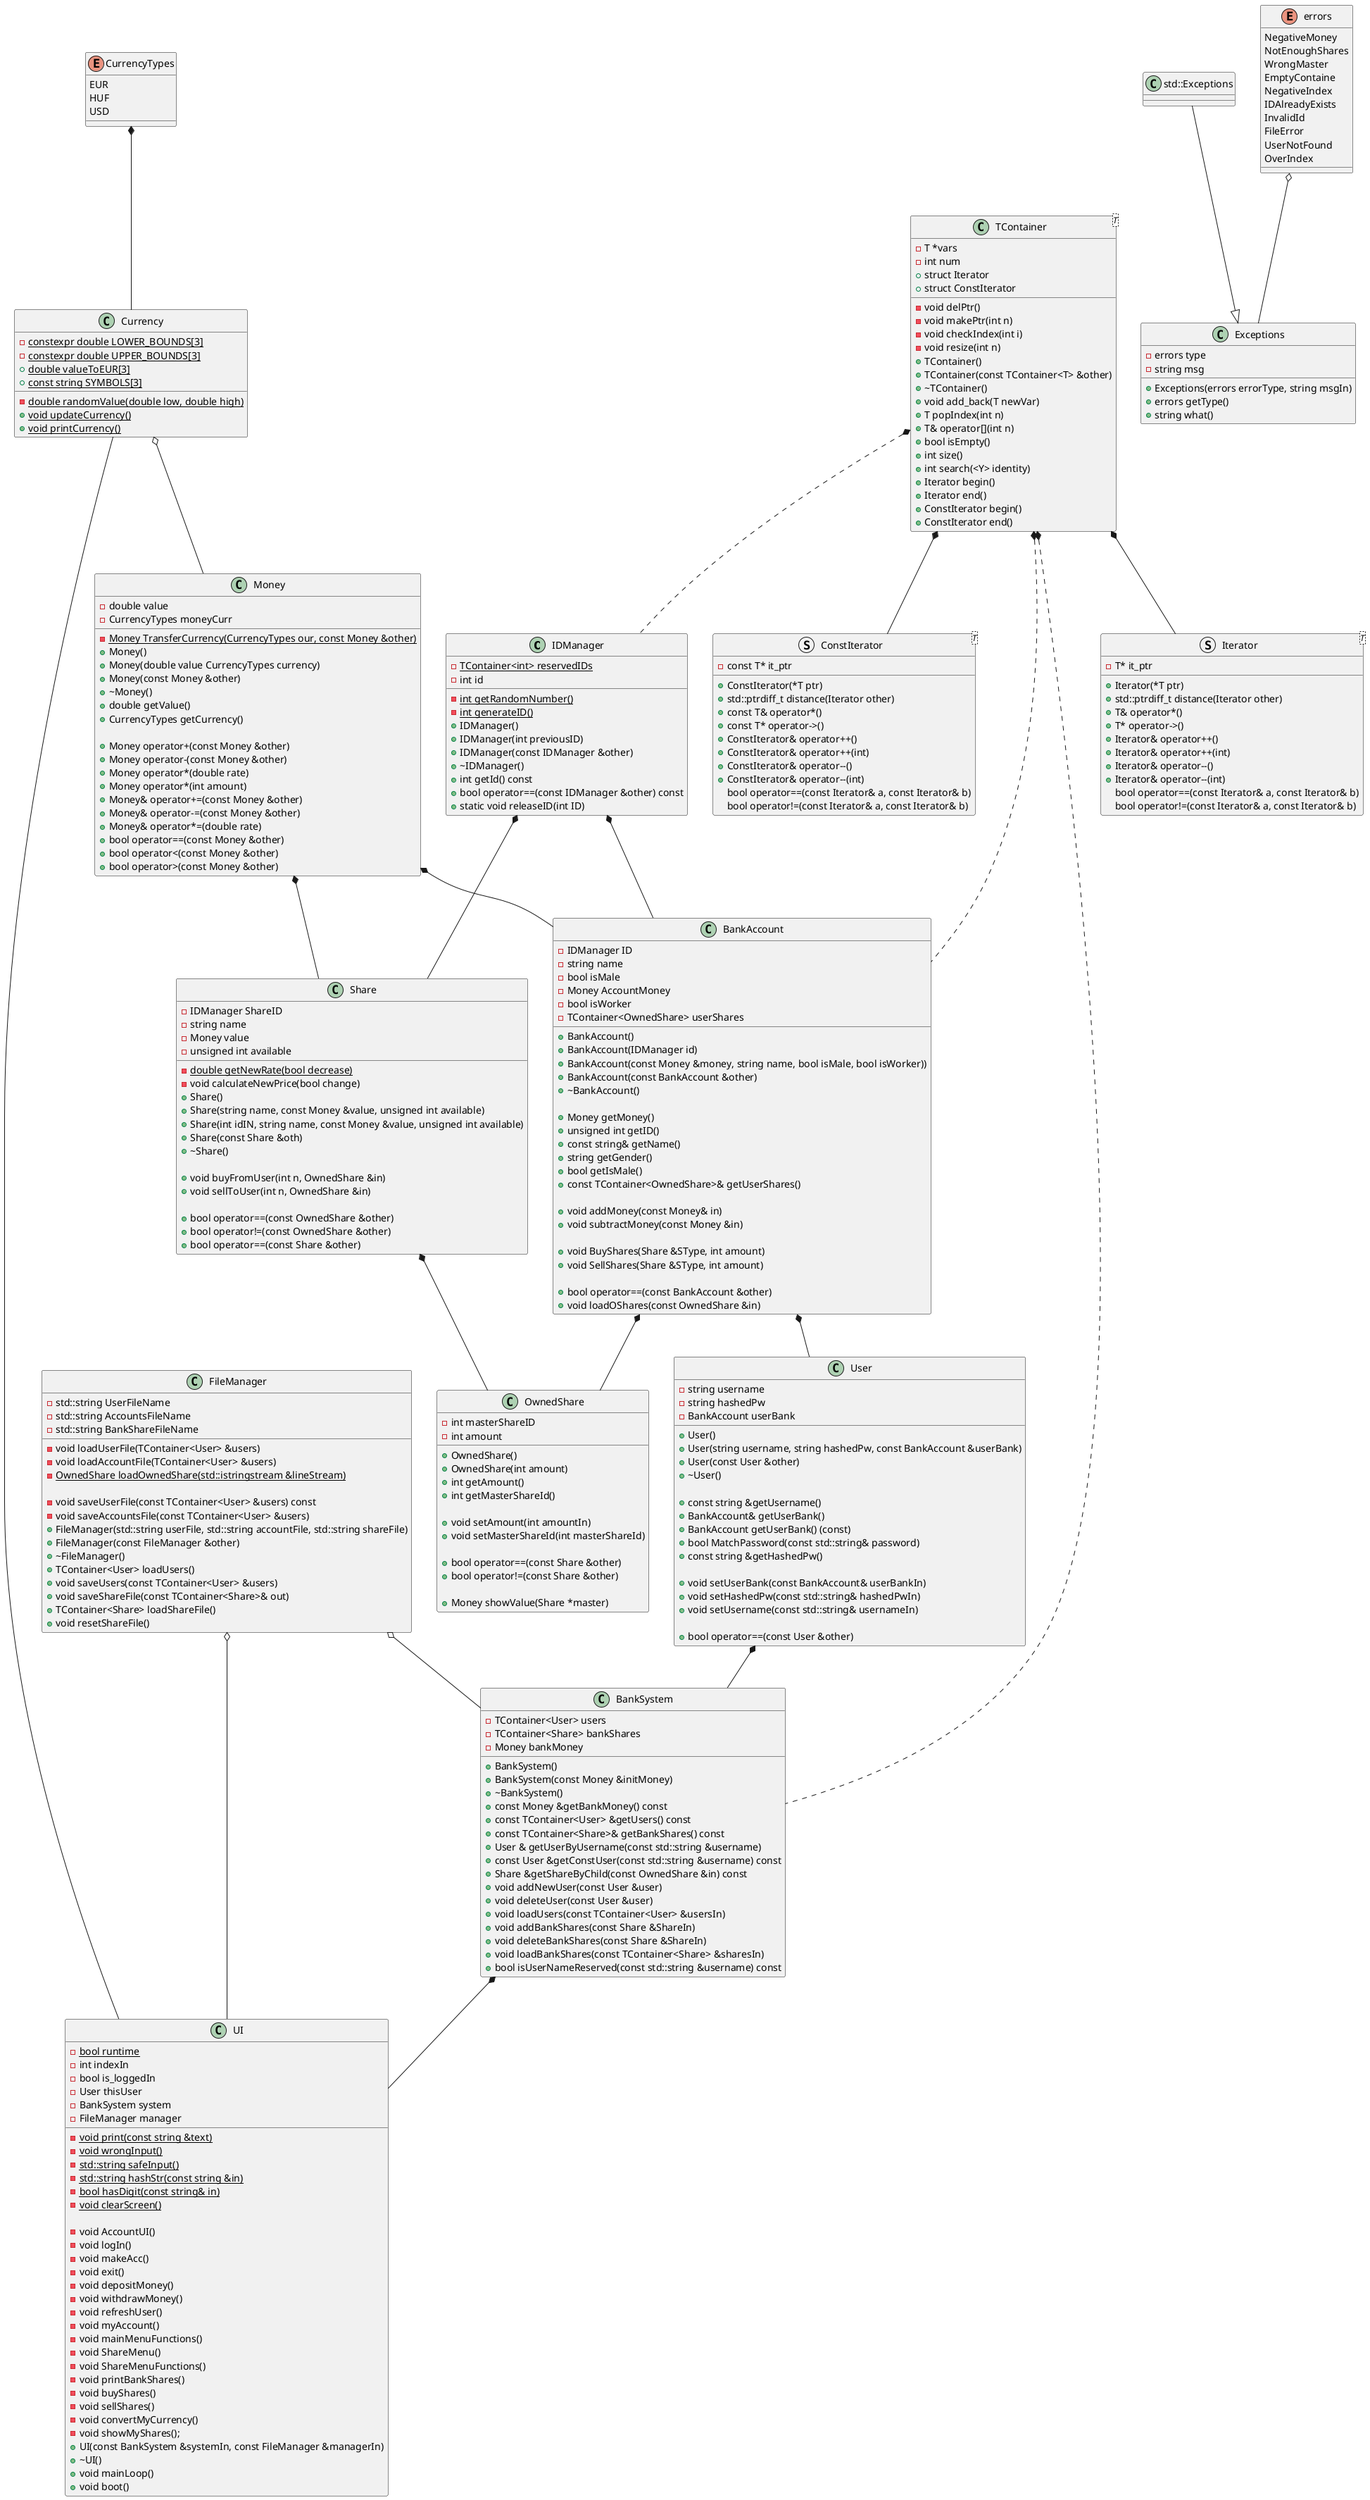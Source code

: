 @startuml
class IDManager
class Share
class OwnedShare
class BankAccount
class User
class Money
class BankSystem
class FileManager
class Currency
class UI
class TContainer
class std::Exceptions
class Exceptions
enum errors
struct Iterator <T>
struct ConstIterator <T>


class BankAccount {
    -IDManager ID
    -string name
    -bool isMale
    -Money AccountMoney
    -bool isWorker
    -TContainer<OwnedShare> userShares

    +BankAccount()
    +BankAccount(IDManager id)
    +BankAccount(const Money &money, string name, bool isMale, bool isWorker))
    +BankAccount(const BankAccount &other)
    +~BankAccount()

    +Money getMoney()
    +unsigned int getID()
    +const string& getName()
    +string getGender()
    +bool getIsMale()
    +const TContainer<OwnedShare>& getUserShares()

    +void addMoney(const Money& in)
    +void subtractMoney(const Money &in)

    +void BuyShares(Share &SType, int amount)
    +void SellShares(Share &SType, int amount)

    +bool operator==(const BankAccount &other)
    +void loadOShares(const OwnedShare &in)
}

class User{
    -string username
    -string hashedPw
    -BankAccount userBank

    +User()
    +User(string username, string hashedPw, const BankAccount &userBank)
    +User(const User &other)
    +~User()

    +const string &getUsername()
    +BankAccount& getUserBank()
    +BankAccount getUserBank() (const)
    +bool MatchPassword(const std::string& password)
    +const string &getHashedPw()

    +void setUserBank(const BankAccount& userBankIn)
    +void setHashedPw(const std::string& hashedPwIn)
    +void setUsername(const std::string& usernameIn)

    +bool operator==(const User &other)
}

class BankSystem {
    -TContainer<User> users
    -TContainer<Share> bankShares
    -Money bankMoney

    +BankSystem()
    +BankSystem(const Money &initMoney)
    +~BankSystem()
    +const Money &getBankMoney() const
    +const TContainer<User> &getUsers() const
    +const TContainer<Share>& getBankShares() const
    +User & getUserByUsername(const std::string &username)
    +const User &getConstUser(const std::string &username) const
    +Share &getShareByChild(const OwnedShare &in) const
    +void addNewUser(const User &user)
    +void deleteUser(const User &user)
    +void loadUsers(const TContainer<User> &usersIn)
    +void addBankShares(const Share &ShareIn)
    +void deleteBankShares(const Share &ShareIn)
    +void loadBankShares(const TContainer<Share> &sharesIn)
    +bool isUserNameReserved(const std::string &username) const
}

class FileManager {
    -std::string UserFileName
    -std::string AccountsFileName
    -std::string BankShareFileName

    -void loadUserFile(TContainer<User> &users)
    -void loadAccountFile(TContainer<User> &users)
    {static} -OwnedShare loadOwnedShare(std::istringstream &lineStream)

    -void saveUserFile(const TContainer<User> &users) const
    -void saveAccountsFile(const TContainer<User> &users)


    +FileManager(std::string userFile, std::string accountFile, std::string shareFile)
    +FileManager(const FileManager &other)
    +~FileManager()
    +TContainer<User> loadUsers()
    +void saveUsers(const TContainer<User> &users)
    +void saveShareFile(const TContainer<Share>& out)
    +TContainer<Share> loadShareFile()
    +void resetShareFile()
}

std::Exceptions --|> Exceptions

class Exceptions {
    -errors type
    -string msg

    +Exceptions(errors errorType, string msgIn)
    +errors getType()
    +string what()
}

enum errors {
    NegativeMoney
    NotEnoughShares
    WrongMaster
    EmptyContaine
    NegativeIndex
    IDAlreadyExists
    InvalidId
    FileError
    UserNotFound
    OverIndex
}

class IDManager {
    -{static} TContainer<int> reservedIDs
    -int id

    -{static} int getRandomNumber()
    -{static} int generateID()
    +IDManager()
    +IDManager(int previousID)
    +IDManager(const IDManager &other)
    +~IDManager()
    +int getId() const
    +bool operator==(const IDManager &other) const
    +static void releaseID(int ID)
}

class Currency {
    -{static} constexpr double LOWER_BOUNDS[3]
    -{static} constexpr double UPPER_BOUNDS[3]
    +{static} double valueToEUR[3]
    +{static} const string SYMBOLS[3]

    -{static} double randomValue(double low, double high)
    +{static} void updateCurrency()
    +{static} void printCurrency()
    }

class Money {
    -double value
    -CurrencyTypes moneyCurr

    -{static} Money TransferCurrency(CurrencyTypes our, const Money &other)
    +Money()
    +Money(double value CurrencyTypes currency)
    +Money(const Money &other)
    +~Money()
    +double getValue()
    +CurrencyTypes getCurrency()

    +Money operator+(const Money &other)
    +Money operator-(const Money &other)
    +Money operator*(double rate)
    +Money operator*(int amount)
    +Money& operator+=(const Money &other)
    +Money& operator-=(const Money &other)
    +Money& operator*=(double rate)
    +bool operator==(const Money &other)
    +bool operator<(const Money &other)
    +bool operator>(const Money &other)
}

enum CurrencyTypes {
    EUR
    HUF
    USD
}

class Share {
    -IDManager ShareID
    -string name
    -Money value
    -unsigned int available

    -{static} double getNewRate(bool decrease)
    -void calculateNewPrice(bool change)
    +Share()
    +Share(string name, const Money &value, unsigned int available)
    +Share(int idIN, string name, const Money &value, unsigned int available)
    +Share(const Share &oth)
    +~Share()

    +void buyFromUser(int n, OwnedShare &in)
    +void sellToUser(int n, OwnedShare &in)

    +bool operator==(const OwnedShare &other)
    +bool operator!=(const OwnedShare &other)
    +bool operator==(const Share &other)
}

class OwnedShare {
    -int masterShareID
    -int amount

    +OwnedShare()
    +OwnedShare(int amount)
    +int getAmount()
    +int getMasterShareId()

    +void setAmount(int amountIn)
    +void setMasterShareId(int masterShareId)

    +bool operator==(const Share &other)
    +bool operator!=(const Share &other)

    +Money showValue(Share *master)
}

class TContainer<T> {
    -T *vars
    -int num
    +struct Iterator
    +struct ConstIterator

    -void delPtr()
    -void makePtr(int n)
    -void checkIndex(int i)
    -void resize(int n)
    +TContainer()
    +TContainer(const TContainer<T> &other)
    +~TContainer()
    +void add_back(T newVar)
    +T popIndex(int n)
    +T& operator[](int n)
    +bool isEmpty()
    +int size()
    +int search(<Y> identity)
    +Iterator begin()
    +Iterator end()
    +ConstIterator begin()
    +ConstIterator end()
}

struct Iterator <T> {
    -T* it_ptr

    +Iterator(*T ptr)
    +std::ptrdiff_t distance(Iterator other)
    +T& operator*()
    +T* operator->()
    +Iterator& operator++()
    +Iterator& operator++(int)
    +Iterator& operator--()
    +Iterator& operator--(int)
    bool operator==(const Iterator& a, const Iterator& b)
    bool operator!=(const Iterator& a, const Iterator& b)
}

struct ConstIterator <T> {
    -const T* it_ptr

    +ConstIterator(*T ptr)
    +std::ptrdiff_t distance(Iterator other)
    +const T& operator*()
    +const T* operator->()
    +ConstIterator& operator++()
    +ConstIterator& operator++(int)
    +ConstIterator& operator--()
    +ConstIterator& operator--(int)
    bool operator==(const Iterator& a, const Iterator& b)
    bool operator!=(const Iterator& a, const Iterator& b)
}

class UI {
    -{static} bool runtime
    -int indexIn
    -bool is_loggedIn
    -User thisUser
    -BankSystem system
    -FileManager manager

    -{static} void print(const string &text)
    -{static} void wrongInput()
    -{static} std::string safeInput()
    -{static} std::string hashStr(const string &in)
    -{static} bool hasDigit(const string& in)
    -{static} void clearScreen()

    -void AccountUI()
    -void logIn()
    -void makeAcc()
    -void exit()
    -void depositMoney()
    -void withdrawMoney()
    -void refreshUser()
    -void myAccount()
    -void mainMenuFunctions()
    -void ShareMenu()
    -void ShareMenuFunctions()
    -void printBankShares()
    -void buyShares()
    -void sellShares()
    -void convertMyCurrency()
    -void showMyShares();


    +UI(const BankSystem &systemIn, const FileManager &managerIn)
    +~UI()
    +void mainLoop()
    +void boot()
}

IDManager *-- Share
Share *-- OwnedShare

IDManager *-- BankAccount
BankAccount *-- User

BankAccount *-- OwnedShare

Money *-- Share
Money *-- BankAccount

Currency o-- Money

FileManager o-- BankSystem
User *-- BankSystem
BankSystem *-- UI

FileManager o-- UI
Currency -- UI

TContainer *.. BankSystem
TContainer *.. BankAccount
TContainer *.. IDManager

errors o-- Exceptions

TContainer *-- Iterator
TContainer *-- ConstIterator

CurrencyTypes *-- Currency

@enduml